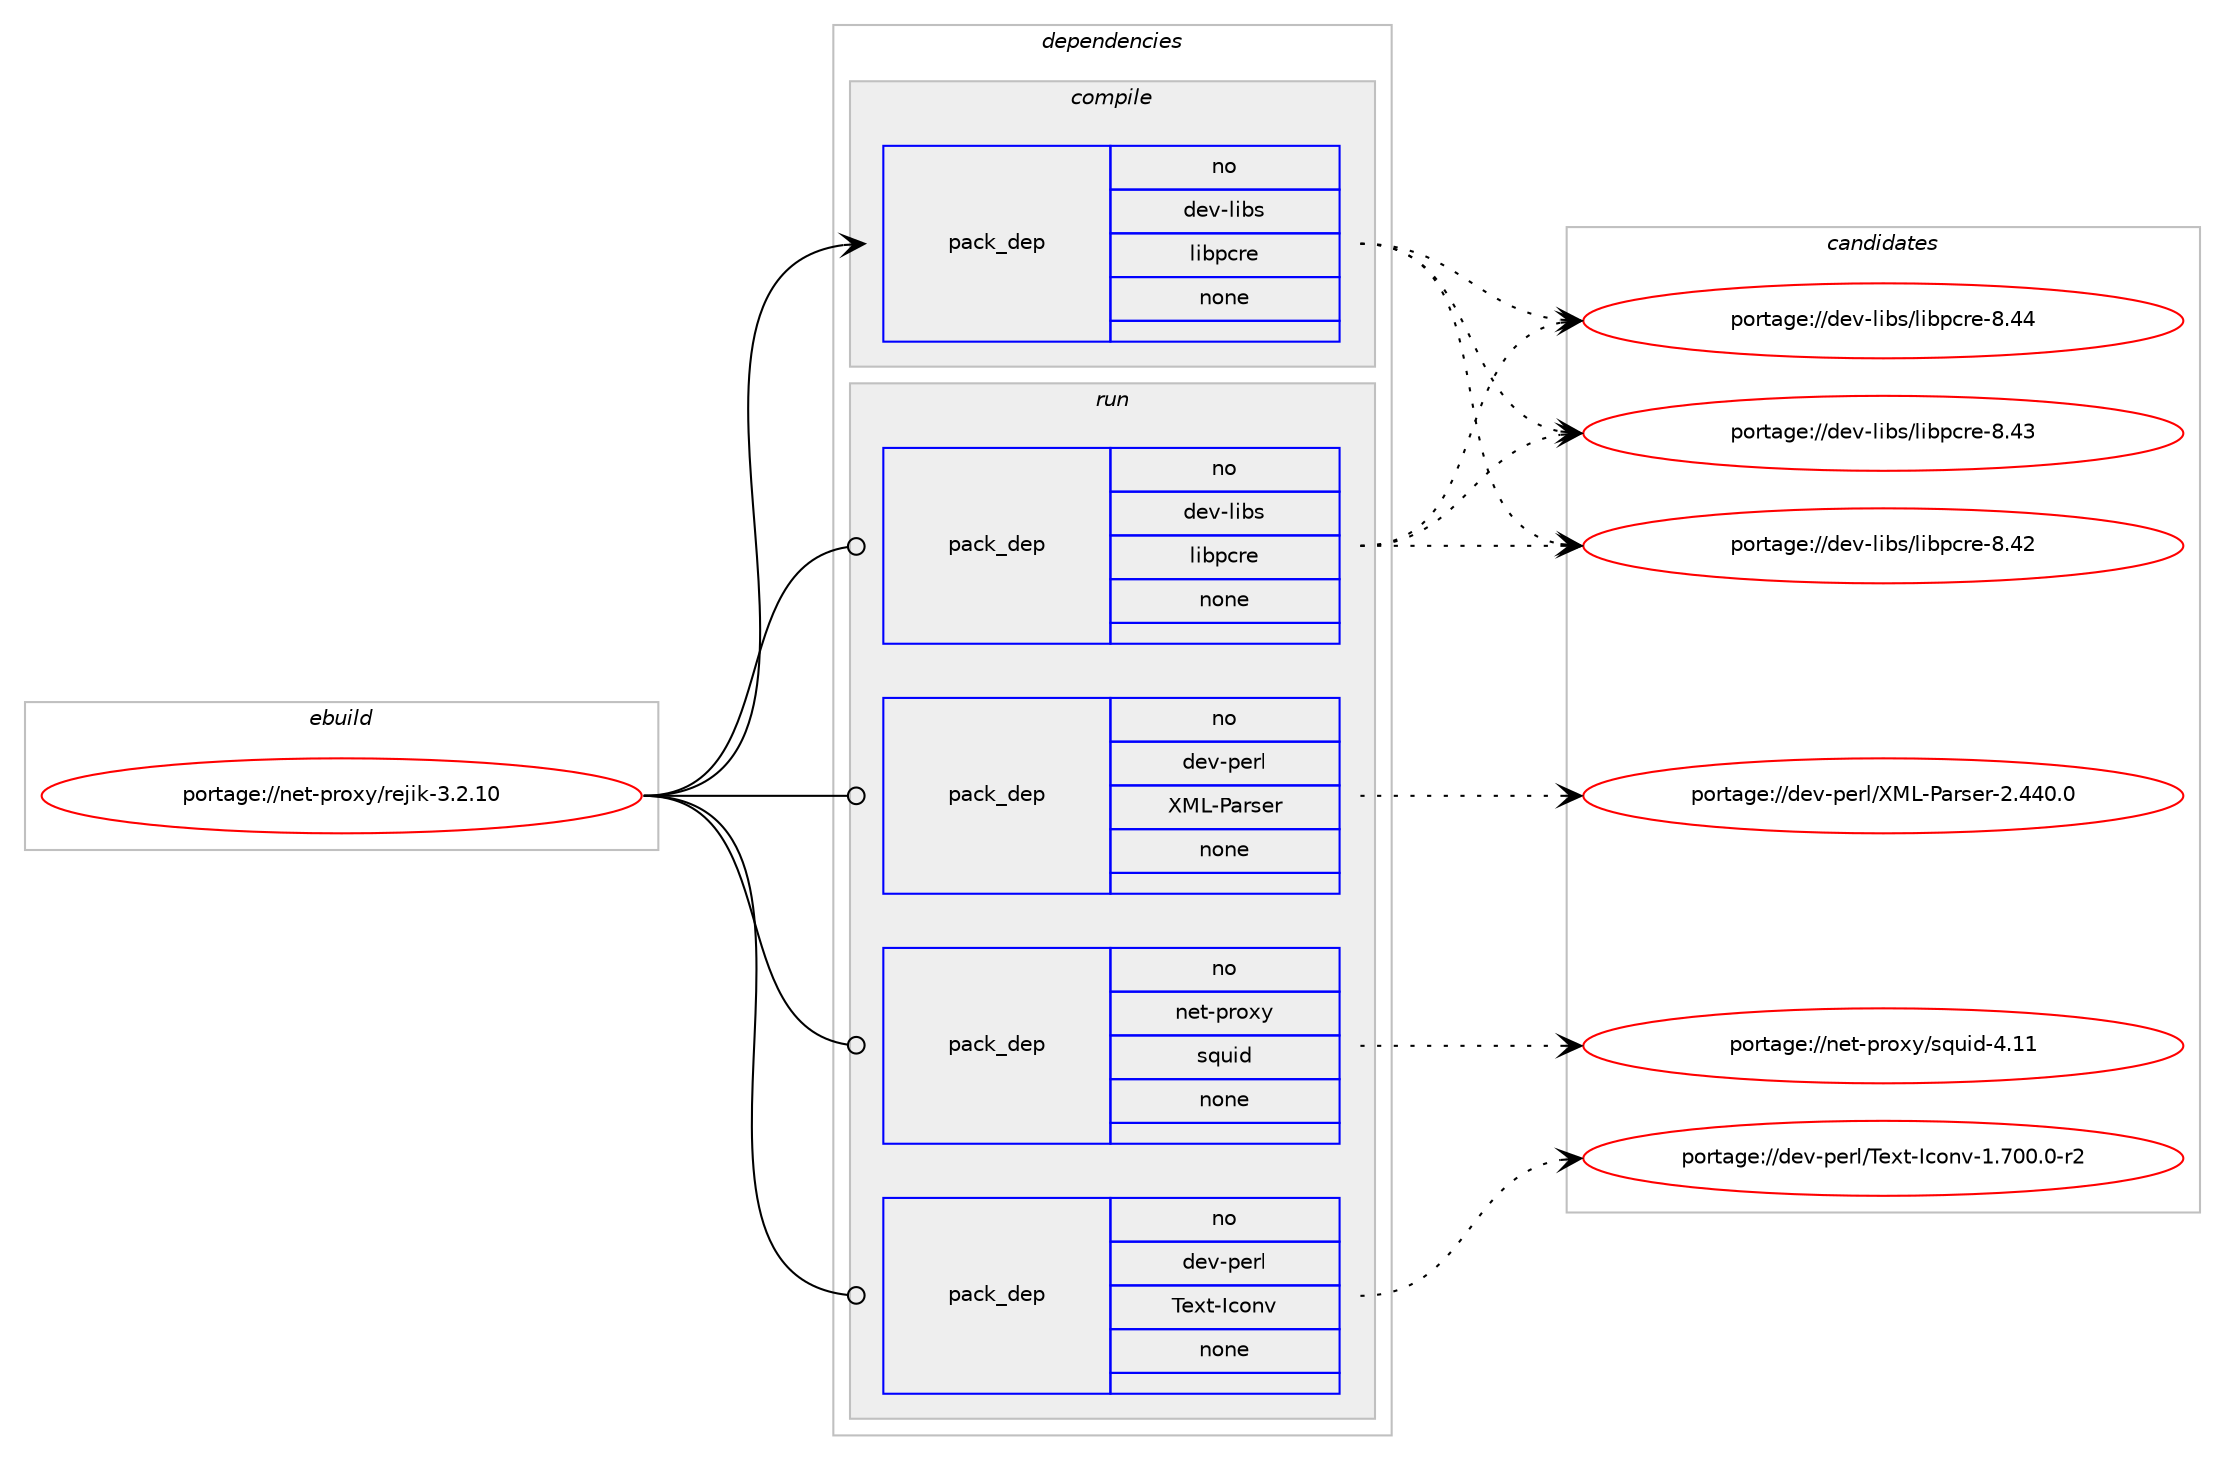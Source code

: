 digraph prolog {

# *************
# Graph options
# *************

newrank=true;
concentrate=true;
compound=true;
graph [rankdir=LR,fontname=Helvetica,fontsize=10,ranksep=1.5];#, ranksep=2.5, nodesep=0.2];
edge  [arrowhead=vee];
node  [fontname=Helvetica,fontsize=10];

# **********
# The ebuild
# **********

subgraph cluster_leftcol {
color=gray;
label=<<i>ebuild</i>>;
id [label="portage://net-proxy/rejik-3.2.10", color=red, width=4, href="../net-proxy/rejik-3.2.10.svg"];
}

# ****************
# The dependencies
# ****************

subgraph cluster_midcol {
color=gray;
label=<<i>dependencies</i>>;
subgraph cluster_compile {
fillcolor="#eeeeee";
style=filled;
label=<<i>compile</i>>;
subgraph pack5444 {
dependency6136 [label=<<TABLE BORDER="0" CELLBORDER="1" CELLSPACING="0" CELLPADDING="4" WIDTH="220"><TR><TD ROWSPAN="6" CELLPADDING="30">pack_dep</TD></TR><TR><TD WIDTH="110">no</TD></TR><TR><TD>dev-libs</TD></TR><TR><TD>libpcre</TD></TR><TR><TD>none</TD></TR><TR><TD></TD></TR></TABLE>>, shape=none, color=blue];
}
id:e -> dependency6136:w [weight=20,style="solid",arrowhead="vee"];
}
subgraph cluster_compileandrun {
fillcolor="#eeeeee";
style=filled;
label=<<i>compile and run</i>>;
}
subgraph cluster_run {
fillcolor="#eeeeee";
style=filled;
label=<<i>run</i>>;
subgraph pack5445 {
dependency6137 [label=<<TABLE BORDER="0" CELLBORDER="1" CELLSPACING="0" CELLPADDING="4" WIDTH="220"><TR><TD ROWSPAN="6" CELLPADDING="30">pack_dep</TD></TR><TR><TD WIDTH="110">no</TD></TR><TR><TD>dev-libs</TD></TR><TR><TD>libpcre</TD></TR><TR><TD>none</TD></TR><TR><TD></TD></TR></TABLE>>, shape=none, color=blue];
}
id:e -> dependency6137:w [weight=20,style="solid",arrowhead="odot"];
subgraph pack5446 {
dependency6138 [label=<<TABLE BORDER="0" CELLBORDER="1" CELLSPACING="0" CELLPADDING="4" WIDTH="220"><TR><TD ROWSPAN="6" CELLPADDING="30">pack_dep</TD></TR><TR><TD WIDTH="110">no</TD></TR><TR><TD>dev-perl</TD></TR><TR><TD>Text-Iconv</TD></TR><TR><TD>none</TD></TR><TR><TD></TD></TR></TABLE>>, shape=none, color=blue];
}
id:e -> dependency6138:w [weight=20,style="solid",arrowhead="odot"];
subgraph pack5447 {
dependency6139 [label=<<TABLE BORDER="0" CELLBORDER="1" CELLSPACING="0" CELLPADDING="4" WIDTH="220"><TR><TD ROWSPAN="6" CELLPADDING="30">pack_dep</TD></TR><TR><TD WIDTH="110">no</TD></TR><TR><TD>dev-perl</TD></TR><TR><TD>XML-Parser</TD></TR><TR><TD>none</TD></TR><TR><TD></TD></TR></TABLE>>, shape=none, color=blue];
}
id:e -> dependency6139:w [weight=20,style="solid",arrowhead="odot"];
subgraph pack5448 {
dependency6140 [label=<<TABLE BORDER="0" CELLBORDER="1" CELLSPACING="0" CELLPADDING="4" WIDTH="220"><TR><TD ROWSPAN="6" CELLPADDING="30">pack_dep</TD></TR><TR><TD WIDTH="110">no</TD></TR><TR><TD>net-proxy</TD></TR><TR><TD>squid</TD></TR><TR><TD>none</TD></TR><TR><TD></TD></TR></TABLE>>, shape=none, color=blue];
}
id:e -> dependency6140:w [weight=20,style="solid",arrowhead="odot"];
}
}

# **************
# The candidates
# **************

subgraph cluster_choices {
rank=same;
color=gray;
label=<<i>candidates</i>>;

subgraph choice5444 {
color=black;
nodesep=1;
choice10010111845108105981154710810598112991141014556465252 [label="portage://dev-libs/libpcre-8.44", color=red, width=4,href="../dev-libs/libpcre-8.44.svg"];
choice10010111845108105981154710810598112991141014556465251 [label="portage://dev-libs/libpcre-8.43", color=red, width=4,href="../dev-libs/libpcre-8.43.svg"];
choice10010111845108105981154710810598112991141014556465250 [label="portage://dev-libs/libpcre-8.42", color=red, width=4,href="../dev-libs/libpcre-8.42.svg"];
dependency6136:e -> choice10010111845108105981154710810598112991141014556465252:w [style=dotted,weight="100"];
dependency6136:e -> choice10010111845108105981154710810598112991141014556465251:w [style=dotted,weight="100"];
dependency6136:e -> choice10010111845108105981154710810598112991141014556465250:w [style=dotted,weight="100"];
}
subgraph choice5445 {
color=black;
nodesep=1;
choice10010111845108105981154710810598112991141014556465252 [label="portage://dev-libs/libpcre-8.44", color=red, width=4,href="../dev-libs/libpcre-8.44.svg"];
choice10010111845108105981154710810598112991141014556465251 [label="portage://dev-libs/libpcre-8.43", color=red, width=4,href="../dev-libs/libpcre-8.43.svg"];
choice10010111845108105981154710810598112991141014556465250 [label="portage://dev-libs/libpcre-8.42", color=red, width=4,href="../dev-libs/libpcre-8.42.svg"];
dependency6137:e -> choice10010111845108105981154710810598112991141014556465252:w [style=dotted,weight="100"];
dependency6137:e -> choice10010111845108105981154710810598112991141014556465251:w [style=dotted,weight="100"];
dependency6137:e -> choice10010111845108105981154710810598112991141014556465250:w [style=dotted,weight="100"];
}
subgraph choice5446 {
color=black;
nodesep=1;
choice10010111845112101114108478410112011645739911111011845494655484846484511450 [label="portage://dev-perl/Text-Iconv-1.700.0-r2", color=red, width=4,href="../dev-perl/Text-Iconv-1.700.0-r2.svg"];
dependency6138:e -> choice10010111845112101114108478410112011645739911111011845494655484846484511450:w [style=dotted,weight="100"];
}
subgraph choice5447 {
color=black;
nodesep=1;
choice10010111845112101114108478877764580971141151011144550465252484648 [label="portage://dev-perl/XML-Parser-2.440.0", color=red, width=4,href="../dev-perl/XML-Parser-2.440.0.svg"];
dependency6139:e -> choice10010111845112101114108478877764580971141151011144550465252484648:w [style=dotted,weight="100"];
}
subgraph choice5448 {
color=black;
nodesep=1;
choice11010111645112114111120121471151131171051004552464949 [label="portage://net-proxy/squid-4.11", color=red, width=4,href="../net-proxy/squid-4.11.svg"];
dependency6140:e -> choice11010111645112114111120121471151131171051004552464949:w [style=dotted,weight="100"];
}
}

}
